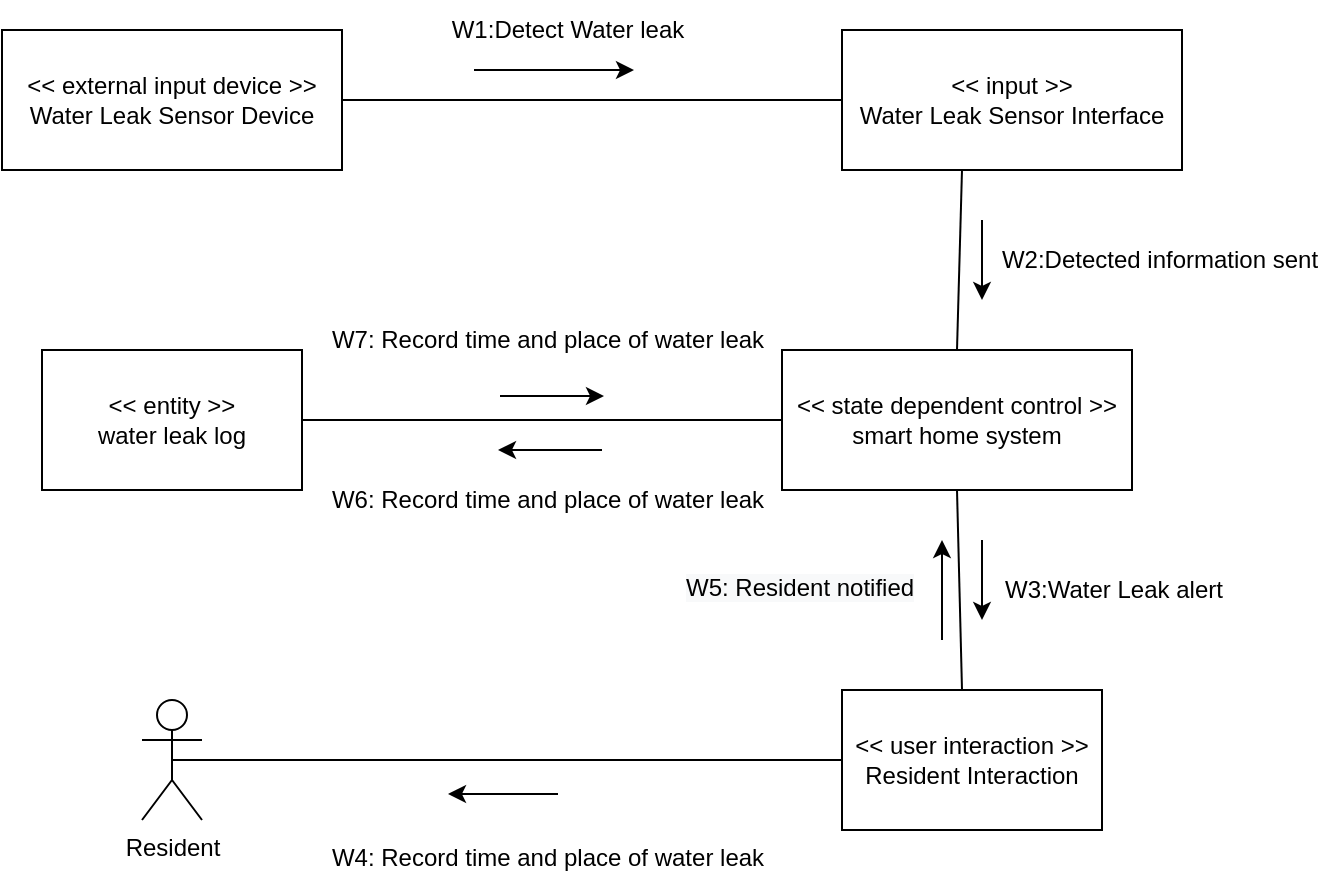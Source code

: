 <mxfile version="17.4.6" type="google"><diagram id="H-tGs_X1LK6TSTPuBFU5" name="Page-1"><mxGraphModel grid="1" page="1" gridSize="10" guides="1" tooltips="1" connect="1" arrows="1" fold="1" pageScale="1" pageWidth="850" pageHeight="1100" math="0" shadow="0"><root><mxCell id="0"/><mxCell id="1" parent="0"/><mxCell id="TcXFPsXcW77q5PbFu79--1" value="&amp;lt;&amp;lt; external input device &amp;gt;&amp;gt;&lt;br&gt;Water Leak Sensor Device" style="rounded=0;whiteSpace=wrap;html=1;" vertex="1" parent="1"><mxGeometry x="130" y="80" width="170" height="70" as="geometry"/></mxCell><mxCell id="TcXFPsXcW77q5PbFu79--8" value="&amp;lt;&amp;lt; state dependent control &amp;gt;&amp;gt;&lt;br&gt;smart home system" style="rounded=0;whiteSpace=wrap;html=1;" vertex="1" parent="1"><mxGeometry x="520" y="240" width="175" height="70" as="geometry"/></mxCell><mxCell id="TcXFPsXcW77q5PbFu79--9" value="&amp;lt;&amp;lt; entity &amp;gt;&amp;gt;&lt;br&gt;water leak log" style="rounded=0;whiteSpace=wrap;html=1;" vertex="1" parent="1"><mxGeometry x="150" y="240" width="130" height="70" as="geometry"/></mxCell><mxCell id="TcXFPsXcW77q5PbFu79--10" value="&amp;lt;&amp;lt; user interaction &amp;gt;&amp;gt;&lt;br&gt;Resident Interaction" style="rounded=0;whiteSpace=wrap;html=1;" vertex="1" parent="1"><mxGeometry x="550" y="410" width="130" height="70" as="geometry"/></mxCell><mxCell id="TcXFPsXcW77q5PbFu79--11" value="&amp;lt;&amp;lt; input &amp;gt;&amp;gt;&lt;br&gt;Water Leak Sensor Interface" style="rounded=0;whiteSpace=wrap;html=1;" vertex="1" parent="1"><mxGeometry x="550" y="80" width="170" height="70" as="geometry"/></mxCell><mxCell id="TcXFPsXcW77q5PbFu79--12" value="" style="endArrow=none;html=1;rounded=0;exitX=1;exitY=0.5;exitDx=0;exitDy=0;entryX=0;entryY=0.5;entryDx=0;entryDy=0;" edge="1" parent="1" source="TcXFPsXcW77q5PbFu79--1" target="TcXFPsXcW77q5PbFu79--11"><mxGeometry width="50" height="50" relative="1" as="geometry"><mxPoint x="400" y="280" as="sourcePoint"/><mxPoint x="450" y="230" as="targetPoint"/></mxGeometry></mxCell><mxCell id="TcXFPsXcW77q5PbFu79--13" value="" style="endArrow=none;html=1;rounded=0;exitX=0.5;exitY=1;exitDx=0;exitDy=0;" edge="1" parent="1" source="TcXFPsXcW77q5PbFu79--8"><mxGeometry width="50" height="50" relative="1" as="geometry"><mxPoint x="290" y="125" as="sourcePoint"/><mxPoint x="610" y="410" as="targetPoint"/></mxGeometry></mxCell><mxCell id="TcXFPsXcW77q5PbFu79--15" value="" style="endArrow=none;html=1;rounded=0;exitX=1;exitY=0.5;exitDx=0;exitDy=0;entryX=0;entryY=0.5;entryDx=0;entryDy=0;" edge="1" parent="1" source="TcXFPsXcW77q5PbFu79--9" target="TcXFPsXcW77q5PbFu79--8"><mxGeometry width="50" height="50" relative="1" as="geometry"><mxPoint x="310" y="145" as="sourcePoint"/><mxPoint x="580" y="145" as="targetPoint"/></mxGeometry></mxCell><mxCell id="TcXFPsXcW77q5PbFu79--22" value="W6: Record time and place of water leak" style="text;html=1;strokeColor=none;fillColor=none;align=center;verticalAlign=middle;whiteSpace=wrap;rounded=0;" vertex="1" parent="1"><mxGeometry x="288" y="300" width="230" height="30" as="geometry"/></mxCell><mxCell id="TcXFPsXcW77q5PbFu79--25" value="W2:Detected information sent" style="text;html=1;strokeColor=none;fillColor=none;align=center;verticalAlign=middle;whiteSpace=wrap;rounded=0;rotation=0;" vertex="1" parent="1"><mxGeometry x="628.13" y="159.38" width="161.87" height="71.25" as="geometry"/></mxCell><mxCell id="TcXFPsXcW77q5PbFu79--26" value="W1:Detect Water leak" style="text;html=1;strokeColor=none;fillColor=none;align=center;verticalAlign=middle;whiteSpace=wrap;rounded=0;" vertex="1" parent="1"><mxGeometry x="333" y="65" width="160" height="30" as="geometry"/></mxCell><mxCell id="TcXFPsXcW77q5PbFu79--27" value="W3:Water Leak alert" style="text;html=1;strokeColor=none;fillColor=none;align=center;verticalAlign=middle;whiteSpace=wrap;rounded=0;rotation=0;" vertex="1" parent="1"><mxGeometry x="630.13" y="345" width="111.87" height="30" as="geometry"/></mxCell><mxCell id="TcXFPsXcW77q5PbFu79--28" value="" style="endArrow=classic;html=1;rounded=0;" edge="1" parent="1"><mxGeometry width="50" height="50" relative="1" as="geometry"><mxPoint x="366" y="100" as="sourcePoint"/><mxPoint x="446" y="100" as="targetPoint"/></mxGeometry></mxCell><mxCell id="TcXFPsXcW77q5PbFu79--34" value="" style="endArrow=none;html=1;rounded=0;entryX=0.5;entryY=0;entryDx=0;entryDy=0;" edge="1" parent="1" target="TcXFPsXcW77q5PbFu79--8"><mxGeometry width="50" height="50" relative="1" as="geometry"><mxPoint x="610" y="150" as="sourcePoint"/><mxPoint x="665" y="190" as="targetPoint"/><Array as="points"><mxPoint x="610" y="150"/></Array></mxGeometry></mxCell><mxCell id="TcXFPsXcW77q5PbFu79--38" value="" style="endArrow=classic;html=1;rounded=0;" edge="1" parent="1"><mxGeometry width="50" height="50" relative="1" as="geometry"><mxPoint x="430" y="290" as="sourcePoint"/><mxPoint x="378" y="290" as="targetPoint"/></mxGeometry></mxCell><mxCell id="TcXFPsXcW77q5PbFu79--39" value="" style="endArrow=classic;html=1;rounded=0;" edge="1" parent="1"><mxGeometry width="50" height="50" relative="1" as="geometry"><mxPoint x="620" y="335" as="sourcePoint"/><mxPoint x="620" y="375" as="targetPoint"/><Array as="points"/></mxGeometry></mxCell><mxCell id="TcXFPsXcW77q5PbFu79--40" value="" style="endArrow=classic;html=1;rounded=0;" edge="1" parent="1"><mxGeometry width="50" height="50" relative="1" as="geometry"><mxPoint x="620" y="175" as="sourcePoint"/><mxPoint x="620" y="215" as="targetPoint"/><Array as="points"/></mxGeometry></mxCell><mxCell id="F0bFqXpQk2L9sVQ-Yhbs-1" value="" style="endArrow=classic;html=1;rounded=0;" edge="1" parent="1"><mxGeometry width="50" height="50" relative="1" as="geometry"><mxPoint x="600" y="385" as="sourcePoint"/><mxPoint x="600" y="335" as="targetPoint"/><Array as="points"/></mxGeometry></mxCell><mxCell id="F0bFqXpQk2L9sVQ-Yhbs-4" value="&lt;span style=&quot;color: rgb(0 , 0 , 0) ; font-family: &amp;#34;helvetica&amp;#34; ; font-size: 12px ; font-style: normal ; font-weight: 400 ; letter-spacing: normal ; text-align: center ; text-indent: 0px ; text-transform: none ; word-spacing: 0px ; background-color: rgb(248 , 249 , 250) ; display: inline ; float: none&quot;&gt;W5: Resident notified&lt;/span&gt;" style="text;whiteSpace=wrap;html=1;" vertex="1" parent="1"><mxGeometry x="470" y="345" width="120" height="35" as="geometry"/></mxCell><mxCell id="M9JeyImpiUz4H8txsvNh-3" value="Resident" style="shape=umlActor;verticalLabelPosition=bottom;verticalAlign=top;html=1;outlineConnect=0;" vertex="1" parent="1"><mxGeometry x="200" y="415" width="30" height="60" as="geometry"/></mxCell><mxCell id="M9JeyImpiUz4H8txsvNh-6" value="" style="endArrow=none;html=1;rounded=0;entryX=0;entryY=0.5;entryDx=0;entryDy=0;exitX=0.5;exitY=0.5;exitDx=0;exitDy=0;exitPerimeter=0;" edge="1" parent="1" source="M9JeyImpiUz4H8txsvNh-3" target="TcXFPsXcW77q5PbFu79--10"><mxGeometry width="50" height="50" relative="1" as="geometry"><mxPoint x="380" y="410" as="sourcePoint"/><mxPoint x="430" y="360" as="targetPoint"/></mxGeometry></mxCell><mxCell id="M9JeyImpiUz4H8txsvNh-7" value="W4: Record time and place of water leak" style="text;html=1;strokeColor=none;fillColor=none;align=center;verticalAlign=middle;whiteSpace=wrap;rounded=0;" vertex="1" parent="1"><mxGeometry x="288" y="479" width="230" height="30" as="geometry"/></mxCell><mxCell id="M9JeyImpiUz4H8txsvNh-8" value="" style="endArrow=classic;html=1;rounded=0;" edge="1" parent="1"><mxGeometry width="50" height="50" relative="1" as="geometry"><mxPoint x="408" y="462" as="sourcePoint"/><mxPoint x="353" y="462" as="targetPoint"/></mxGeometry></mxCell><mxCell id="M9JeyImpiUz4H8txsvNh-12" value="W7: Record time and place of water leak" style="text;html=1;strokeColor=none;fillColor=none;align=center;verticalAlign=middle;whiteSpace=wrap;rounded=0;" vertex="1" parent="1"><mxGeometry x="288" y="220" width="230" height="30" as="geometry"/></mxCell><mxCell id="M9JeyImpiUz4H8txsvNh-13" value="" style="endArrow=classic;html=1;rounded=0;" edge="1" parent="1"><mxGeometry width="50" height="50" relative="1" as="geometry"><mxPoint x="379" y="263" as="sourcePoint"/><mxPoint x="431" y="263" as="targetPoint"/></mxGeometry></mxCell></root></mxGraphModel></diagram></mxfile>